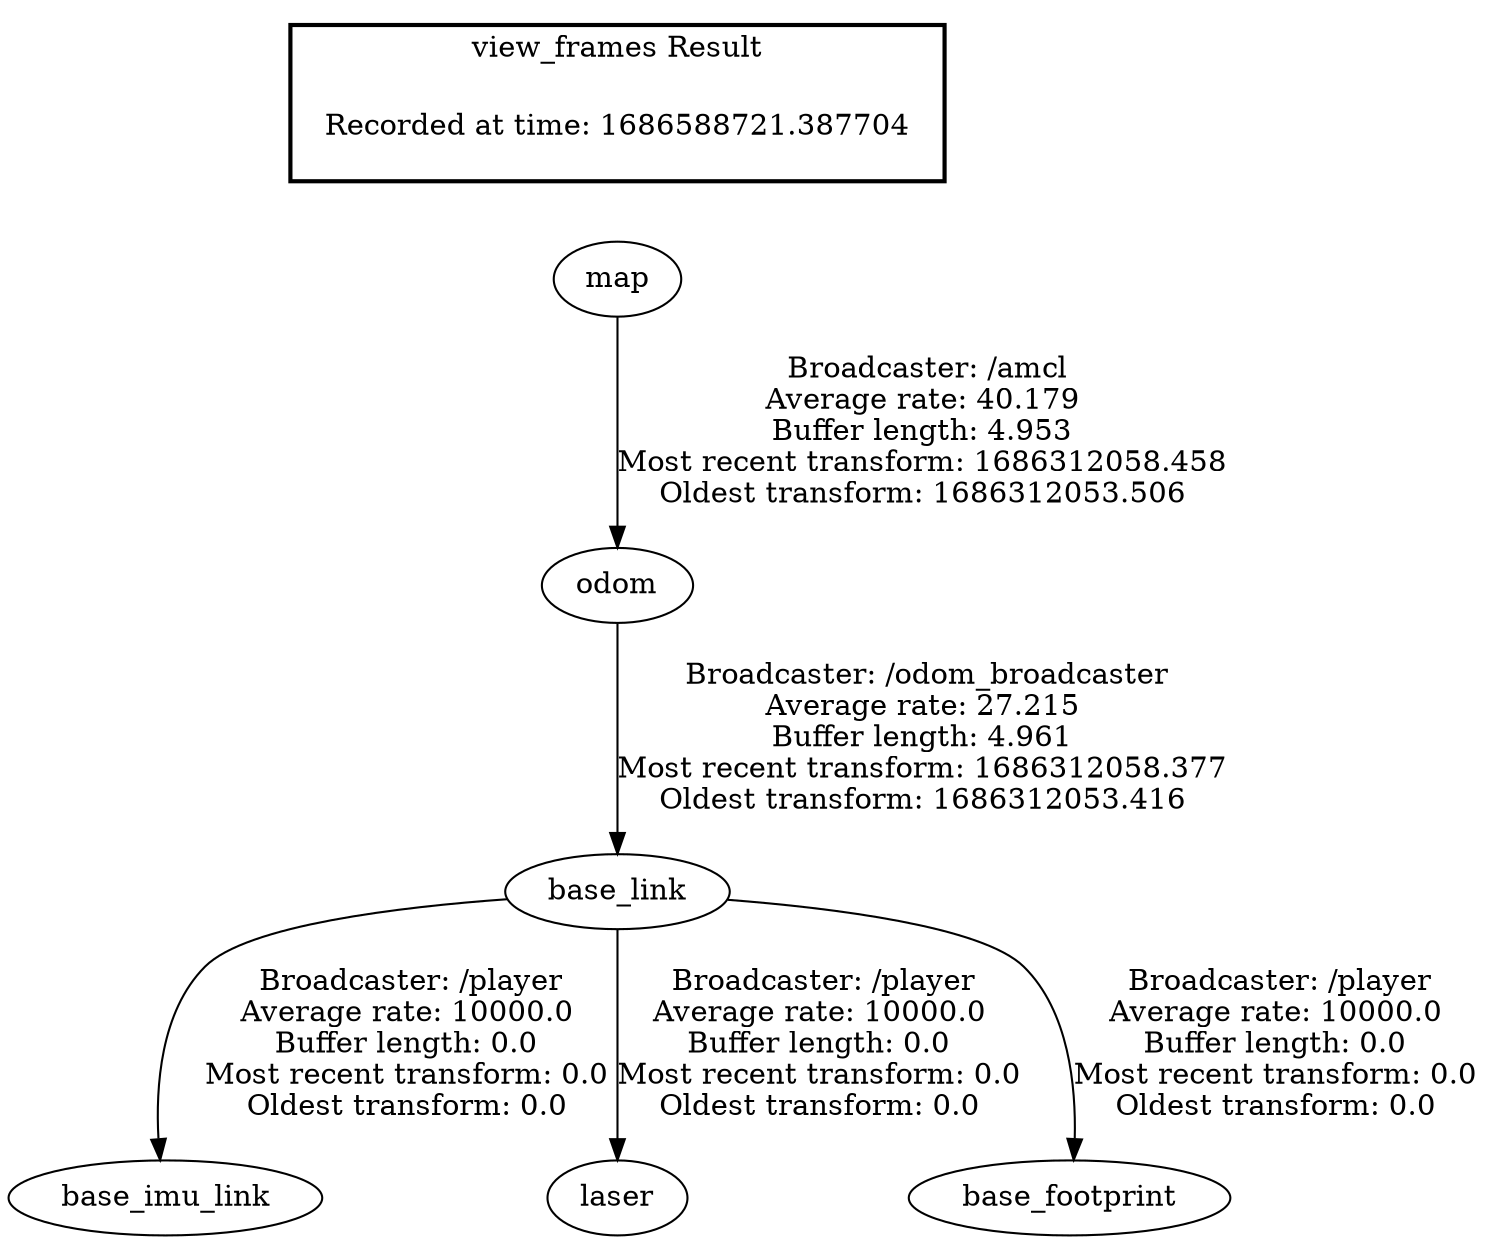 digraph G {
"base_link" -> "base_imu_link"[label=" Broadcaster: /player\nAverage rate: 10000.0\nBuffer length: 0.0\nMost recent transform: 0.0\nOldest transform: 0.0\n"];
"odom" -> "base_link"[label=" Broadcaster: /odom_broadcaster\nAverage rate: 27.215\nBuffer length: 4.961\nMost recent transform: 1686312058.377\nOldest transform: 1686312053.416\n"];
"base_link" -> "laser"[label=" Broadcaster: /player\nAverage rate: 10000.0\nBuffer length: 0.0\nMost recent transform: 0.0\nOldest transform: 0.0\n"];
"base_link" -> "base_footprint"[label=" Broadcaster: /player\nAverage rate: 10000.0\nBuffer length: 0.0\nMost recent transform: 0.0\nOldest transform: 0.0\n"];
"map" -> "odom"[label=" Broadcaster: /amcl\nAverage rate: 40.179\nBuffer length: 4.953\nMost recent transform: 1686312058.458\nOldest transform: 1686312053.506\n"];
edge [style=invis];
 subgraph cluster_legend { style=bold; color=black; label ="view_frames Result";
"Recorded at time: 1686588721.387704"[ shape=plaintext ] ;
}->"map";
}